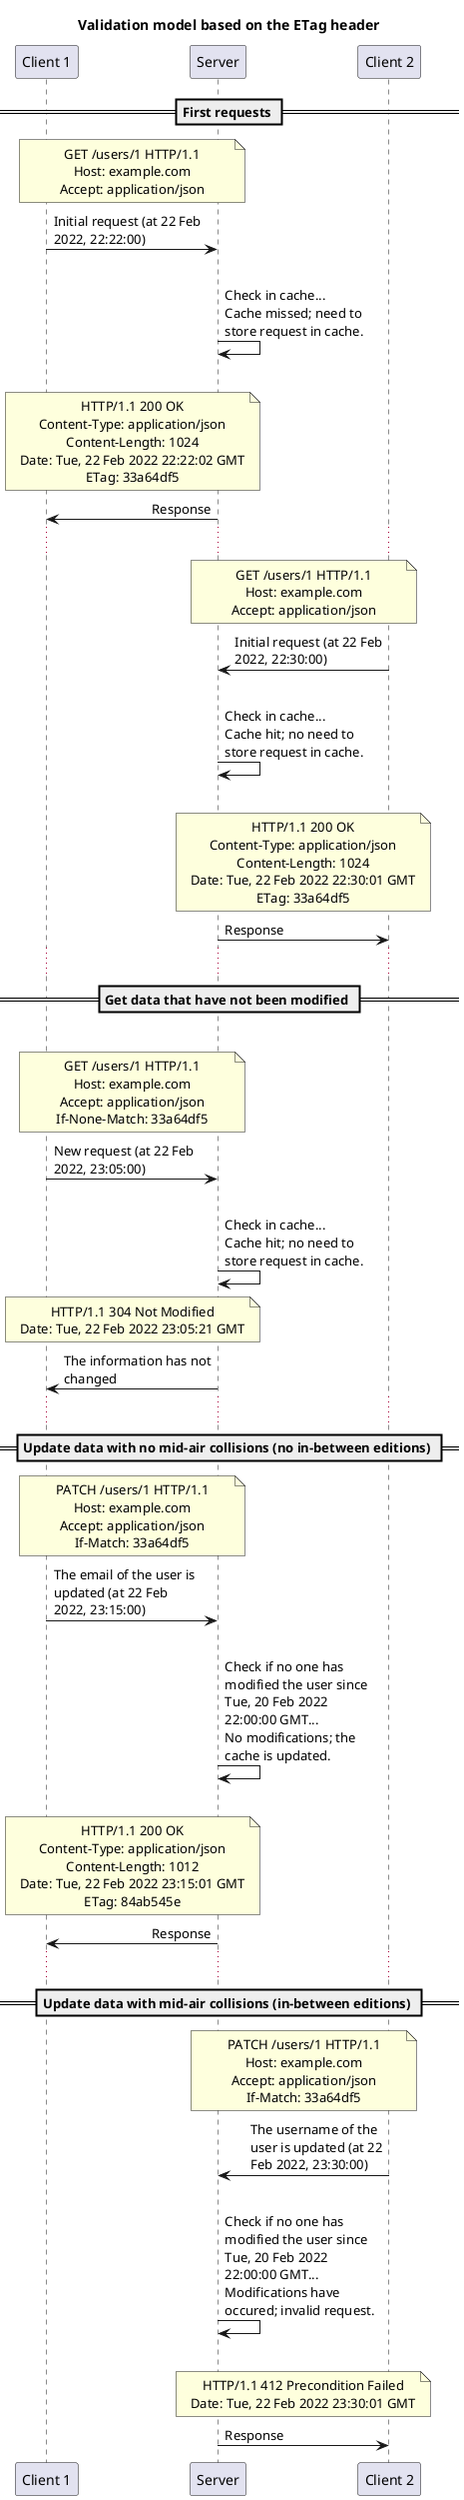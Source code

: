 @startuml validation-model-based-on-the-etag-header
skinparam boxPadding 100
skinparam maxMessageSize 150
skinparam noteTextAlignment center
skinparam sequenceMessageAlign direction
skinparam wrapWidth 250

title "Validation model based on the ETag header"

participant "Client 1" as client1
participant "Server" as server
participant "Client 2" as client2

== First requests ==

note over client1, server
GET /users/1 HTTP/1.1
Host: example.com
Accept: application/json
end note
client1 -> server: Initial request (at 22 Feb 2022, 22:22:00)

|||

server -> server: Check in cache...\nCache missed; need to store request in cache.

|||

note over client1, server
HTTP/1.1 200 OK
Content-Type: application/json
Content-Length: 1024
Date: Tue, 22 Feb 2022 22:22:02 GMT
ETag: 33a64df5
end note
server -> client1: Response

...

note over server, client2
GET /users/1 HTTP/1.1
Host: example.com
Accept: application/json
end note
server <- client2: Initial request (at 22 Feb 2022, 22:30:00)

|||

server -> server: Check in cache...\nCache hit; no need to store request in cache.

|||

note over server, client2
HTTP/1.1 200 OK
Content-Type: application/json
Content-Length: 1024
Date: Tue, 22 Feb 2022 22:30:01 GMT
ETag: 33a64df5
end note
server -> client2: Response

...

== Get data that have not been modified ==

|||

note over client1, server
GET /users/1 HTTP/1.1
Host: example.com
Accept: application/json
If-None-Match: 33a64df5
end note
client1 -> server: New request (at 22 Feb 2022, 23:05:00)

|||

server -> server: Check in cache...\nCache hit; no need to store request in cache.

note over client1, server
HTTP/1.1 304 Not Modified
Date: Tue, 22 Feb 2022 23:05:21 GMT
end note
server -> client1: The information has not changed

...

== Update data with no mid-air collisions (no in-between editions) ==

note over client1, server
PATCH /users/1 HTTP/1.1
Host: example.com
Accept: application/json
If-Match: 33a64df5
end note
client1 -> server: The email of the user is updated (at 22 Feb 2022, 23:15:00)

|||

server -> server: Check if no one has modified the user since Tue, 20 Feb 2022 22:00:00 GMT...\nNo modifications; the cache is updated.

|||

note over client1, server
HTTP/1.1 200 OK
Content-Type: application/json
Content-Length: 1012
Date: Tue, 22 Feb 2022 23:15:01 GMT
ETag: 84ab545e
end note
server -> client1: Response

...

== Update data with mid-air collisions (in-between editions) ==

note over server, client2
PATCH /users/1 HTTP/1.1
Host: example.com
Accept: application/json
If-Match: 33a64df5
end note
client2 -> server: The username of the user is updated (at 22 Feb 2022, 23:30:00)

|||

server -> server: Check if no one has modified the user since Tue, 20 Feb 2022 22:00:00 GMT...\nModifications have occured; invalid request.

|||

note over server, client2
HTTP/1.1 412 Precondition Failed
Date: Tue, 22 Feb 2022 23:30:01 GMT
end note
server -> client2: Response

@enduml
